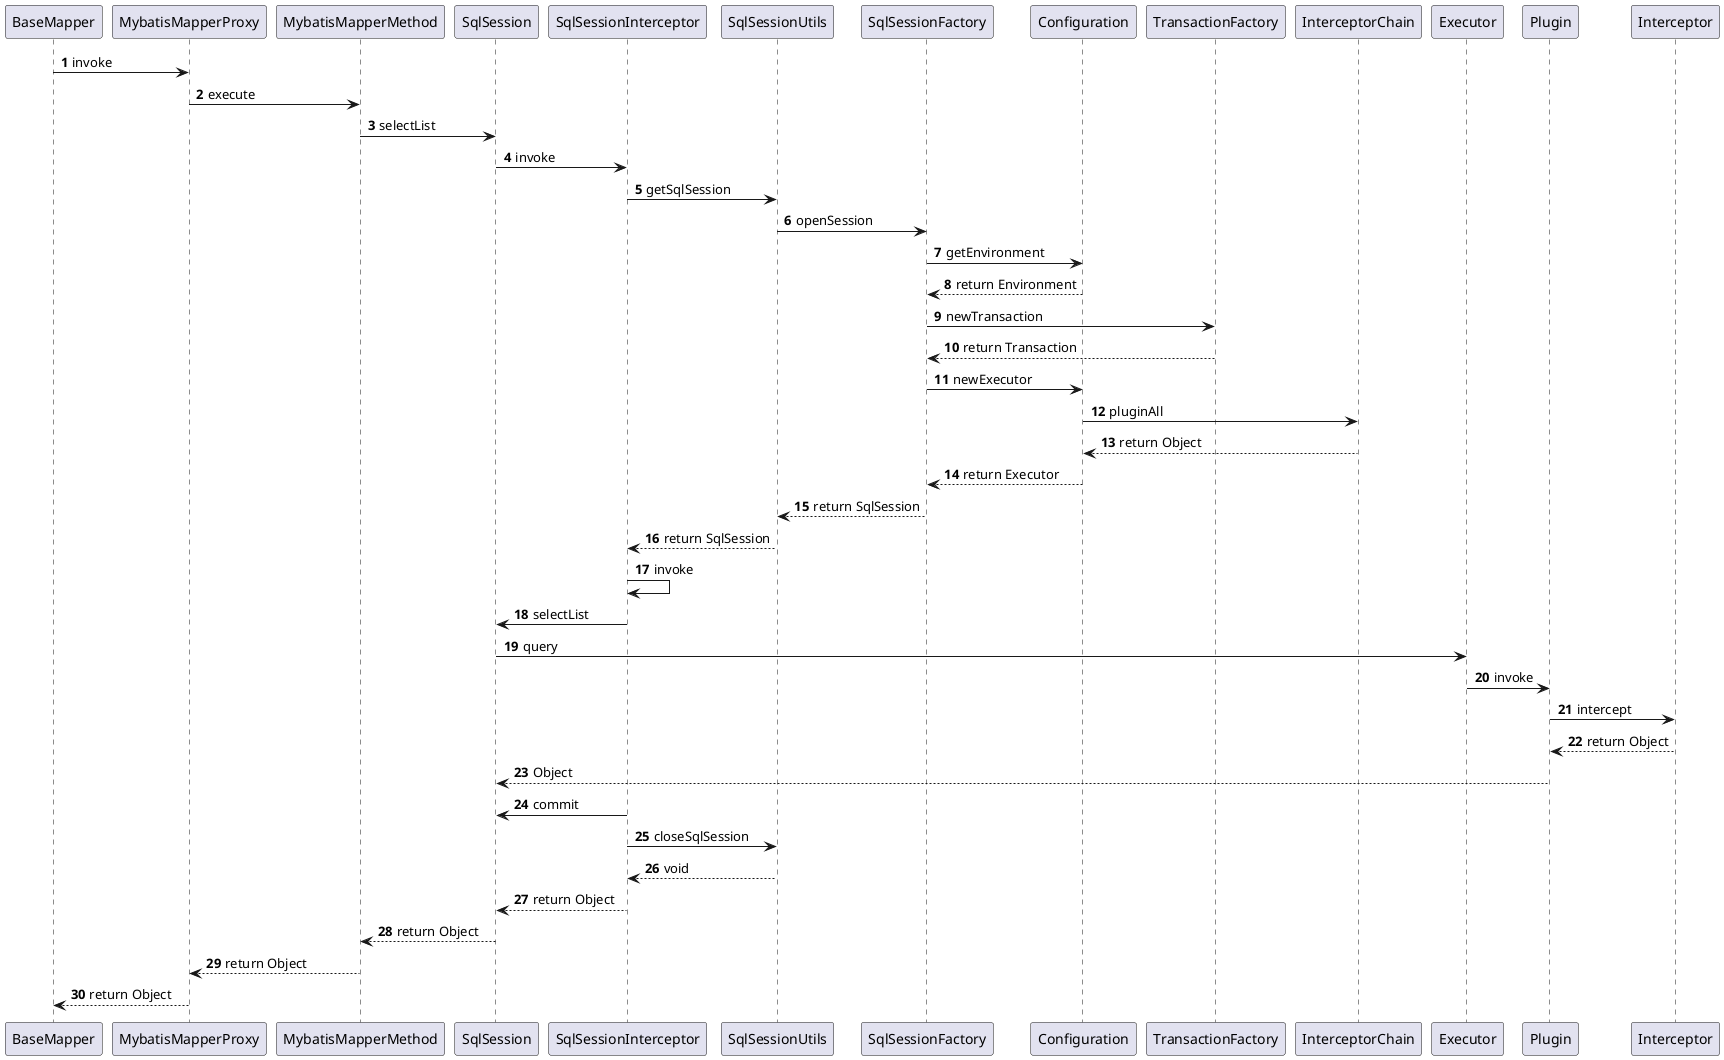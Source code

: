 @startuml
'https://plantuml.com/sequence-diagram

autonumber


BaseMapper -> MybatisMapperProxy: invoke
MybatisMapperProxy -> MybatisMapperMethod: execute
MybatisMapperMethod -> SqlSession: selectList
SqlSession -> SqlSessionInterceptor: invoke
SqlSessionInterceptor -> SqlSessionUtils: getSqlSession
SqlSessionUtils -> SqlSessionFactory: openSession
SqlSessionFactory -> Configuration: getEnvironment
Configuration --> SqlSessionFactory: return Environment
SqlSessionFactory -> TransactionFactory: newTransaction
TransactionFactory --> SqlSessionFactory: return Transaction
SqlSessionFactory -> Configuration: newExecutor
Configuration -> InterceptorChain: pluginAll
InterceptorChain --> Configuration: return Object
Configuration --> SqlSessionFactory: return Executor
SqlSessionFactory --> SqlSessionUtils: return SqlSession
SqlSessionUtils --> SqlSessionInterceptor: return SqlSession
SqlSessionInterceptor -> SqlSessionInterceptor: invoke
SqlSessionInterceptor -> SqlSession: selectList
SqlSession -> Executor: query
Executor -> Plugin: invoke
Plugin -> Interceptor: intercept
Interceptor --> Plugin: return Object
Plugin --> SqlSession: Object
SqlSessionInterceptor -> SqlSession: commit
SqlSessionInterceptor -> SqlSessionUtils: closeSqlSession
SqlSessionUtils --> SqlSessionInterceptor: void
SqlSessionInterceptor --> SqlSession: return Object
SqlSession --> MybatisMapperMethod: return Object
MybatisMapperMethod --> MybatisMapperProxy: return Object
MybatisMapperProxy --> BaseMapper: return Object




@enduml
